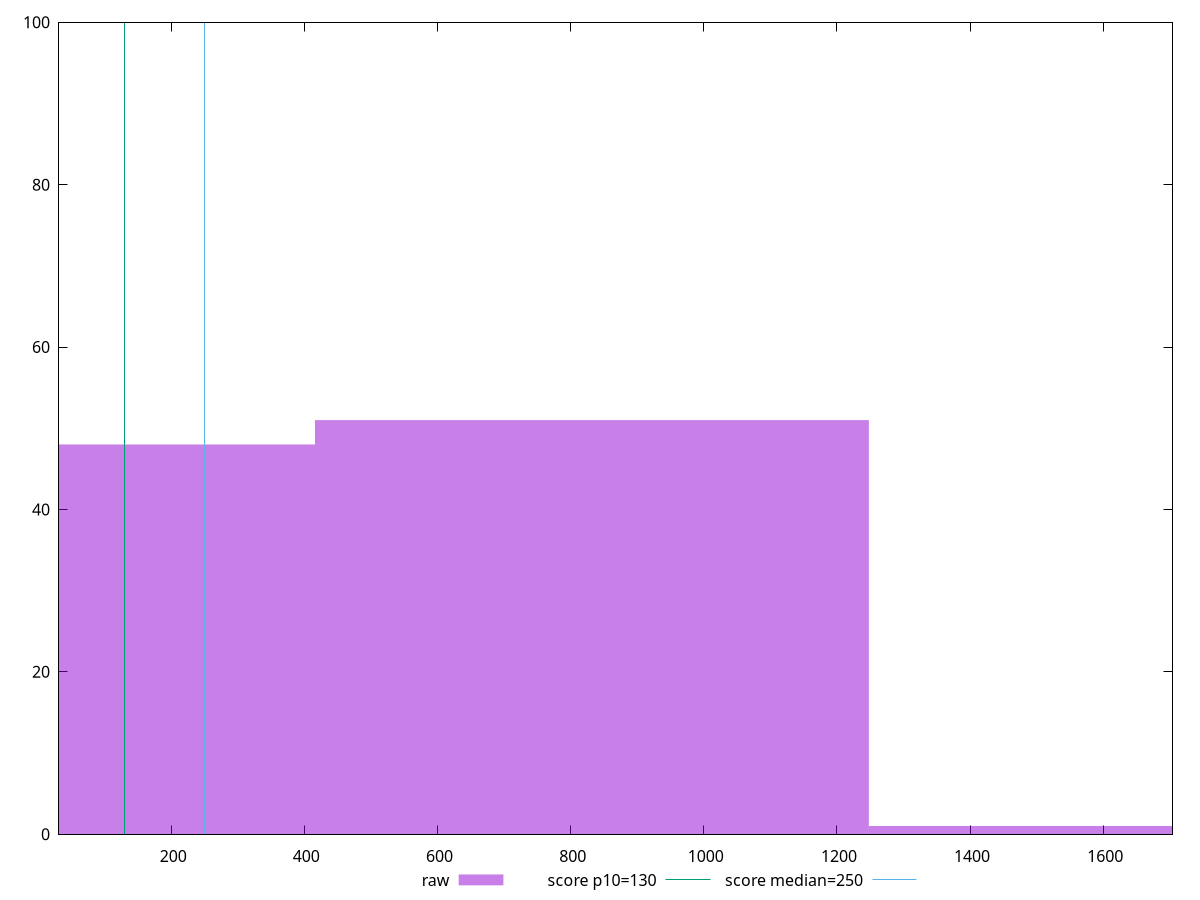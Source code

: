 reset

$raw <<EOF
831.9493020889577 51
0 48
1663.8986041779153 1
EOF

set key outside below
set boxwidth 831.9493020889577
set xrange [31.5:1704.0000000000018]
set yrange [0:100]
set trange [0:100]
set style fill transparent solid 0.5 noborder

set parametric
set terminal svg size 640, 490 enhanced background rgb 'white'
set output "reports/report_00028_2021-02-24T12-49-42.674Z/max-potential-fid/samples/agenda/raw/histogram.svg"

plot $raw title "raw" with boxes, \
     130,t title "score p10=130", \
     250,t title "score median=250"

reset
